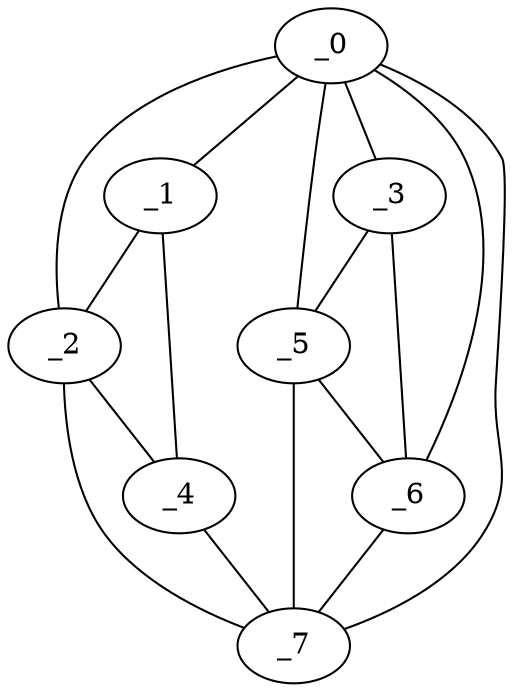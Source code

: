 graph "obj50__120.gxl" {
	_0	 [x=48,
		y=39];
	_1	 [x=74,
		y=10];
	_0 -- _1	 [valence=1];
	_2	 [x=83,
		y=39];
	_0 -- _2	 [valence=2];
	_3	 [x=94,
		y=106];
	_0 -- _3	 [valence=2];
	_5	 [x=95,
		y=92];
	_0 -- _5	 [valence=1];
	_6	 [x=96,
		y=116];
	_0 -- _6	 [valence=1];
	_7	 [x=99,
		y=66];
	_0 -- _7	 [valence=2];
	_1 -- _2	 [valence=2];
	_4	 [x=95,
		y=49];
	_1 -- _4	 [valence=1];
	_2 -- _4	 [valence=2];
	_2 -- _7	 [valence=2];
	_3 -- _5	 [valence=2];
	_3 -- _6	 [valence=1];
	_4 -- _7	 [valence=1];
	_5 -- _6	 [valence=2];
	_5 -- _7	 [valence=1];
	_6 -- _7	 [valence=1];
}
